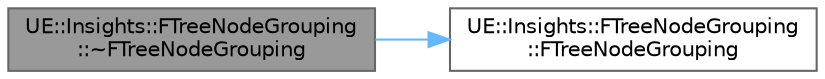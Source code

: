 digraph "UE::Insights::FTreeNodeGrouping::~FTreeNodeGrouping"
{
 // INTERACTIVE_SVG=YES
 // LATEX_PDF_SIZE
  bgcolor="transparent";
  edge [fontname=Helvetica,fontsize=10,labelfontname=Helvetica,labelfontsize=10];
  node [fontname=Helvetica,fontsize=10,shape=box,height=0.2,width=0.4];
  rankdir="LR";
  Node1 [id="Node000001",label="UE::Insights::FTreeNodeGrouping\l::~FTreeNodeGrouping",height=0.2,width=0.4,color="gray40", fillcolor="grey60", style="filled", fontcolor="black",tooltip=" "];
  Node1 -> Node2 [id="edge1_Node000001_Node000002",color="steelblue1",style="solid",tooltip=" "];
  Node2 [id="Node000002",label="UE::Insights::FTreeNodeGrouping\l::FTreeNodeGrouping",height=0.2,width=0.4,color="grey40", fillcolor="white", style="filled",URL="$d8/daa/classUE_1_1Insights_1_1FTreeNodeGrouping.html#a9b0a9171f521418dff60c0956af86d5b",tooltip=" "];
}
